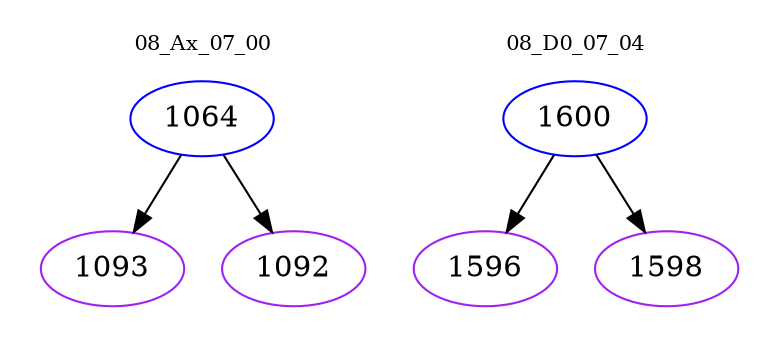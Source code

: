 digraph{
subgraph cluster_0 {
color = white
label = "08_Ax_07_00";
fontsize=10;
T0_1064 [label="1064", color="blue"]
T0_1064 -> T0_1093 [color="black"]
T0_1093 [label="1093", color="purple"]
T0_1064 -> T0_1092 [color="black"]
T0_1092 [label="1092", color="purple"]
}
subgraph cluster_1 {
color = white
label = "08_D0_07_04";
fontsize=10;
T1_1600 [label="1600", color="blue"]
T1_1600 -> T1_1596 [color="black"]
T1_1596 [label="1596", color="purple"]
T1_1600 -> T1_1598 [color="black"]
T1_1598 [label="1598", color="purple"]
}
}
